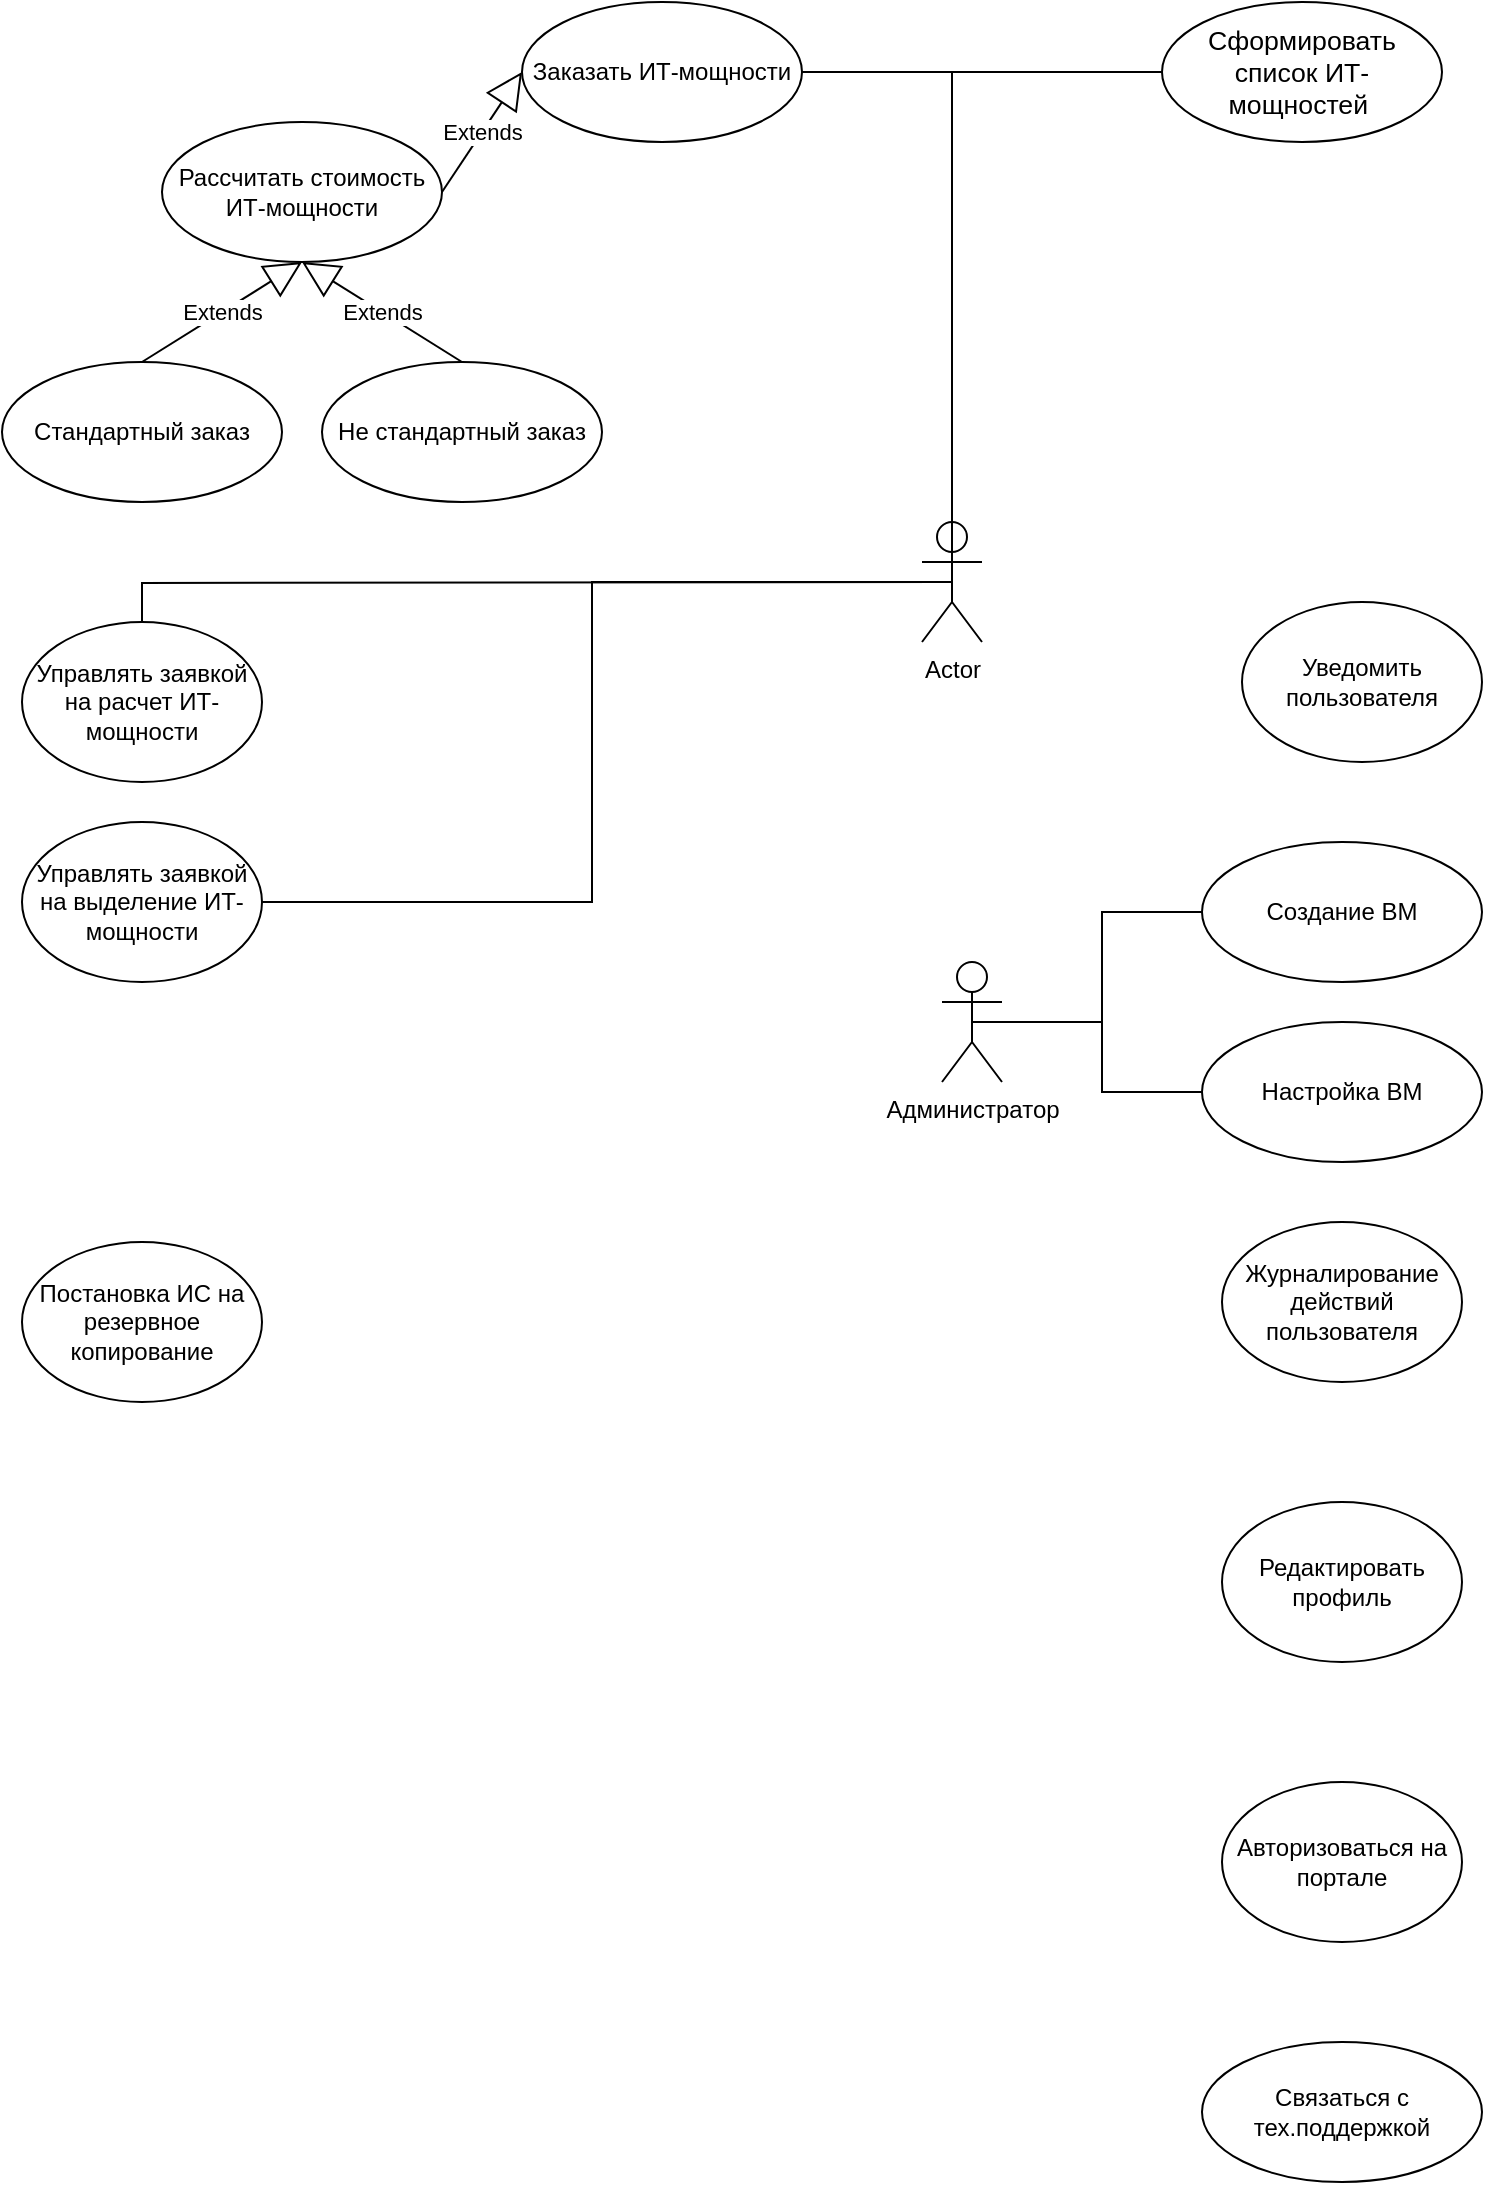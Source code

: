 <mxfile version="20.4.0" type="github">
  <diagram id="Ee9s-W-hiH09DrzuSm6O" name="Страница 1">
    <mxGraphModel dx="1117" dy="541" grid="1" gridSize="10" guides="1" tooltips="1" connect="1" arrows="1" fold="1" page="1" pageScale="1" pageWidth="827" pageHeight="1169" math="0" shadow="0">
      <root>
        <mxCell id="0" />
        <mxCell id="1" parent="0" />
        <mxCell id="plw8cePdsiT2w4CJzT8i-1" value="Actor" style="shape=umlActor;verticalLabelPosition=bottom;verticalAlign=top;html=1;outlineConnect=0;" vertex="1" parent="1">
          <mxGeometry x="480" y="280" width="30" height="60" as="geometry" />
        </mxCell>
        <mxCell id="plw8cePdsiT2w4CJzT8i-2" value="Заказать ИТ-мощности" style="ellipse;whiteSpace=wrap;html=1;" vertex="1" parent="1">
          <mxGeometry x="280" y="20" width="140" height="70" as="geometry" />
        </mxCell>
        <mxCell id="plw8cePdsiT2w4CJzT8i-3" value="Рассчитать стоимость&lt;br&gt;ИТ-мощности" style="ellipse;whiteSpace=wrap;html=1;" vertex="1" parent="1">
          <mxGeometry x="100" y="80" width="140" height="70" as="geometry" />
        </mxCell>
        <mxCell id="plw8cePdsiT2w4CJzT8i-4" value="Extends" style="endArrow=block;endSize=16;endFill=0;html=1;rounded=0;exitX=1;exitY=0.5;exitDx=0;exitDy=0;entryX=0;entryY=0.5;entryDx=0;entryDy=0;" edge="1" parent="1" source="plw8cePdsiT2w4CJzT8i-3" target="plw8cePdsiT2w4CJzT8i-2">
          <mxGeometry width="160" relative="1" as="geometry">
            <mxPoint x="370" y="200" as="sourcePoint" />
            <mxPoint x="530" y="200" as="targetPoint" />
          </mxGeometry>
        </mxCell>
        <mxCell id="plw8cePdsiT2w4CJzT8i-5" value="Стандартный заказ" style="ellipse;whiteSpace=wrap;html=1;" vertex="1" parent="1">
          <mxGeometry x="20" y="200" width="140" height="70" as="geometry" />
        </mxCell>
        <mxCell id="plw8cePdsiT2w4CJzT8i-6" value="Не стандартный заказ" style="ellipse;whiteSpace=wrap;html=1;" vertex="1" parent="1">
          <mxGeometry x="180" y="200" width="140" height="70" as="geometry" />
        </mxCell>
        <mxCell id="plw8cePdsiT2w4CJzT8i-7" value="Extends" style="endArrow=block;endSize=16;endFill=0;html=1;rounded=0;entryX=0.5;entryY=1;entryDx=0;entryDy=0;exitX=0.5;exitY=0;exitDx=0;exitDy=0;" edge="1" parent="1" source="plw8cePdsiT2w4CJzT8i-5" target="plw8cePdsiT2w4CJzT8i-3">
          <mxGeometry width="160" relative="1" as="geometry">
            <mxPoint x="370" y="200" as="sourcePoint" />
            <mxPoint x="530" y="200" as="targetPoint" />
          </mxGeometry>
        </mxCell>
        <mxCell id="plw8cePdsiT2w4CJzT8i-8" value="Extends" style="endArrow=block;endSize=16;endFill=0;html=1;rounded=0;exitX=0.5;exitY=0;exitDx=0;exitDy=0;" edge="1" parent="1" source="plw8cePdsiT2w4CJzT8i-6">
          <mxGeometry width="160" relative="1" as="geometry">
            <mxPoint x="260" y="170" as="sourcePoint" />
            <mxPoint x="170" y="150" as="targetPoint" />
          </mxGeometry>
        </mxCell>
        <mxCell id="plw8cePdsiT2w4CJzT8i-9" value="" style="endArrow=none;html=1;edgeStyle=orthogonalEdgeStyle;rounded=0;entryX=0.5;entryY=0.5;entryDx=0;entryDy=0;entryPerimeter=0;exitX=1;exitY=0.5;exitDx=0;exitDy=0;" edge="1" parent="1" source="plw8cePdsiT2w4CJzT8i-2" target="plw8cePdsiT2w4CJzT8i-1">
          <mxGeometry relative="1" as="geometry">
            <mxPoint x="370" y="200" as="sourcePoint" />
            <mxPoint x="530" y="200" as="targetPoint" />
          </mxGeometry>
        </mxCell>
        <mxCell id="plw8cePdsiT2w4CJzT8i-12" value="&lt;span style=&quot;font-size:10.0pt;mso-bidi-font-size:10.5pt;&lt;br/&gt;font-family:&amp;quot;Calibri Light&amp;quot;,sans-serif;mso-fareast-font-family:Calibri;&lt;br/&gt;mso-bidi-font-family:&amp;quot;Times New Roman&amp;quot;;mso-ansi-language:RU;mso-fareast-language:&lt;br/&gt;RU;mso-bidi-language:AR-SA&quot;&gt;Сформировать список ИТ-мощностей&amp;nbsp;&lt;/span&gt;" style="ellipse;whiteSpace=wrap;html=1;" vertex="1" parent="1">
          <mxGeometry x="600" y="20" width="140" height="70" as="geometry" />
        </mxCell>
        <mxCell id="plw8cePdsiT2w4CJzT8i-13" value="Связаться с тех.поддержкой" style="ellipse;whiteSpace=wrap;html=1;" vertex="1" parent="1">
          <mxGeometry x="620" y="1040" width="140" height="70" as="geometry" />
        </mxCell>
        <mxCell id="plw8cePdsiT2w4CJzT8i-14" value="Администратор" style="shape=umlActor;verticalLabelPosition=bottom;verticalAlign=top;html=1;" vertex="1" parent="1">
          <mxGeometry x="490" y="500" width="30" height="60" as="geometry" />
        </mxCell>
        <mxCell id="plw8cePdsiT2w4CJzT8i-19" value="" style="endArrow=none;html=1;edgeStyle=orthogonalEdgeStyle;rounded=0;exitX=0;exitY=0.5;exitDx=0;exitDy=0;entryX=0.5;entryY=0;entryDx=0;entryDy=0;entryPerimeter=0;" edge="1" parent="1" source="plw8cePdsiT2w4CJzT8i-12" target="plw8cePdsiT2w4CJzT8i-1">
          <mxGeometry relative="1" as="geometry">
            <mxPoint x="350" y="50" as="sourcePoint" />
            <mxPoint x="490" y="290" as="targetPoint" />
          </mxGeometry>
        </mxCell>
        <mxCell id="plw8cePdsiT2w4CJzT8i-20" value="Авторизоваться на портале" style="ellipse;whiteSpace=wrap;html=1;" vertex="1" parent="1">
          <mxGeometry x="630" y="910" width="120" height="80" as="geometry" />
        </mxCell>
        <mxCell id="plw8cePdsiT2w4CJzT8i-21" value="Редактировать профиль" style="ellipse;whiteSpace=wrap;html=1;" vertex="1" parent="1">
          <mxGeometry x="630" y="770" width="120" height="80" as="geometry" />
        </mxCell>
        <mxCell id="plw8cePdsiT2w4CJzT8i-23" value="Постановка ИС на резервное копирование" style="ellipse;whiteSpace=wrap;html=1;" vertex="1" parent="1">
          <mxGeometry x="30" y="640" width="120" height="80" as="geometry" />
        </mxCell>
        <mxCell id="plw8cePdsiT2w4CJzT8i-24" value="Управлять заявкой на расчет ИТ-мощности" style="ellipse;whiteSpace=wrap;html=1;" vertex="1" parent="1">
          <mxGeometry x="30" y="330" width="120" height="80" as="geometry" />
        </mxCell>
        <mxCell id="plw8cePdsiT2w4CJzT8i-25" value="Управлять заявкой на выделение ИТ-мощности" style="ellipse;whiteSpace=wrap;html=1;" vertex="1" parent="1">
          <mxGeometry x="30" y="430" width="120" height="80" as="geometry" />
        </mxCell>
        <mxCell id="plw8cePdsiT2w4CJzT8i-26" value="Уведомить пользователя" style="ellipse;whiteSpace=wrap;html=1;" vertex="1" parent="1">
          <mxGeometry x="640" y="320" width="120" height="80" as="geometry" />
        </mxCell>
        <mxCell id="plw8cePdsiT2w4CJzT8i-27" value="Журналирование действий пользователя" style="ellipse;whiteSpace=wrap;html=1;" vertex="1" parent="1">
          <mxGeometry x="630" y="630" width="120" height="80" as="geometry" />
        </mxCell>
        <mxCell id="plw8cePdsiT2w4CJzT8i-28" value="" style="endArrow=none;html=1;edgeStyle=orthogonalEdgeStyle;rounded=0;" edge="1" parent="1" target="plw8cePdsiT2w4CJzT8i-24">
          <mxGeometry relative="1" as="geometry">
            <mxPoint x="490" y="310" as="sourcePoint" />
            <mxPoint x="525.0" y="675" as="targetPoint" />
          </mxGeometry>
        </mxCell>
        <mxCell id="plw8cePdsiT2w4CJzT8i-29" value="" style="endArrow=none;html=1;edgeStyle=orthogonalEdgeStyle;rounded=0;entryX=1;entryY=0.5;entryDx=0;entryDy=0;exitX=0.5;exitY=0.5;exitDx=0;exitDy=0;exitPerimeter=0;" edge="1" parent="1" source="plw8cePdsiT2w4CJzT8i-1" target="plw8cePdsiT2w4CJzT8i-25">
          <mxGeometry relative="1" as="geometry">
            <mxPoint x="450" y="420" as="sourcePoint" />
            <mxPoint x="525.0" y="675" as="targetPoint" />
          </mxGeometry>
        </mxCell>
        <mxCell id="plw8cePdsiT2w4CJzT8i-30" value="Создание ВМ" style="ellipse;whiteSpace=wrap;html=1;" vertex="1" parent="1">
          <mxGeometry x="620" y="440" width="140" height="70" as="geometry" />
        </mxCell>
        <mxCell id="plw8cePdsiT2w4CJzT8i-31" value="Настройка ВМ" style="ellipse;whiteSpace=wrap;html=1;" vertex="1" parent="1">
          <mxGeometry x="620" y="530" width="140" height="70" as="geometry" />
        </mxCell>
        <mxCell id="plw8cePdsiT2w4CJzT8i-32" value="" style="endArrow=none;html=1;edgeStyle=orthogonalEdgeStyle;rounded=0;entryX=0;entryY=0.5;entryDx=0;entryDy=0;exitX=0.5;exitY=0.5;exitDx=0;exitDy=0;exitPerimeter=0;" edge="1" parent="1" source="plw8cePdsiT2w4CJzT8i-14" target="plw8cePdsiT2w4CJzT8i-30">
          <mxGeometry relative="1" as="geometry">
            <mxPoint x="450" y="420" as="sourcePoint" />
            <mxPoint x="525.0" y="675" as="targetPoint" />
          </mxGeometry>
        </mxCell>
        <mxCell id="plw8cePdsiT2w4CJzT8i-33" value="" style="endArrow=none;html=1;edgeStyle=orthogonalEdgeStyle;rounded=0;entryX=0;entryY=0.5;entryDx=0;entryDy=0;exitX=0.5;exitY=0.5;exitDx=0;exitDy=0;exitPerimeter=0;" edge="1" parent="1" source="plw8cePdsiT2w4CJzT8i-14" target="plw8cePdsiT2w4CJzT8i-31">
          <mxGeometry relative="1" as="geometry">
            <mxPoint x="450" y="420" as="sourcePoint" />
            <mxPoint x="525.0" y="675" as="targetPoint" />
          </mxGeometry>
        </mxCell>
      </root>
    </mxGraphModel>
  </diagram>
</mxfile>
